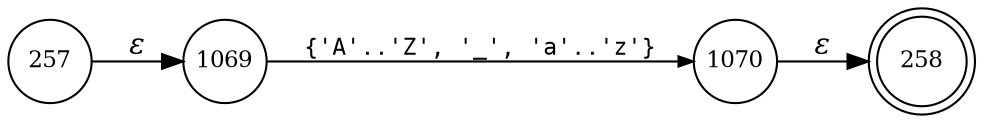 digraph ATN {
rankdir=LR;
s258[fontsize=11, label="258", shape=doublecircle, fixedsize=true, width=.6];
s257[fontsize=11,label="257", shape=circle, fixedsize=true, width=.55, peripheries=1];
s1069[fontsize=11,label="1069", shape=circle, fixedsize=true, width=.55, peripheries=1];
s1070[fontsize=11,label="1070", shape=circle, fixedsize=true, width=.55, peripheries=1];
s257 -> s1069 [fontname="Times-Italic", label="&epsilon;"];
s1069 -> s1070 [fontsize=11, fontname="Courier", arrowsize=.7, label = "{'A'..'Z', '_', 'a'..'z'}", arrowhead = normal];
s1070 -> s258 [fontname="Times-Italic", label="&epsilon;"];
}